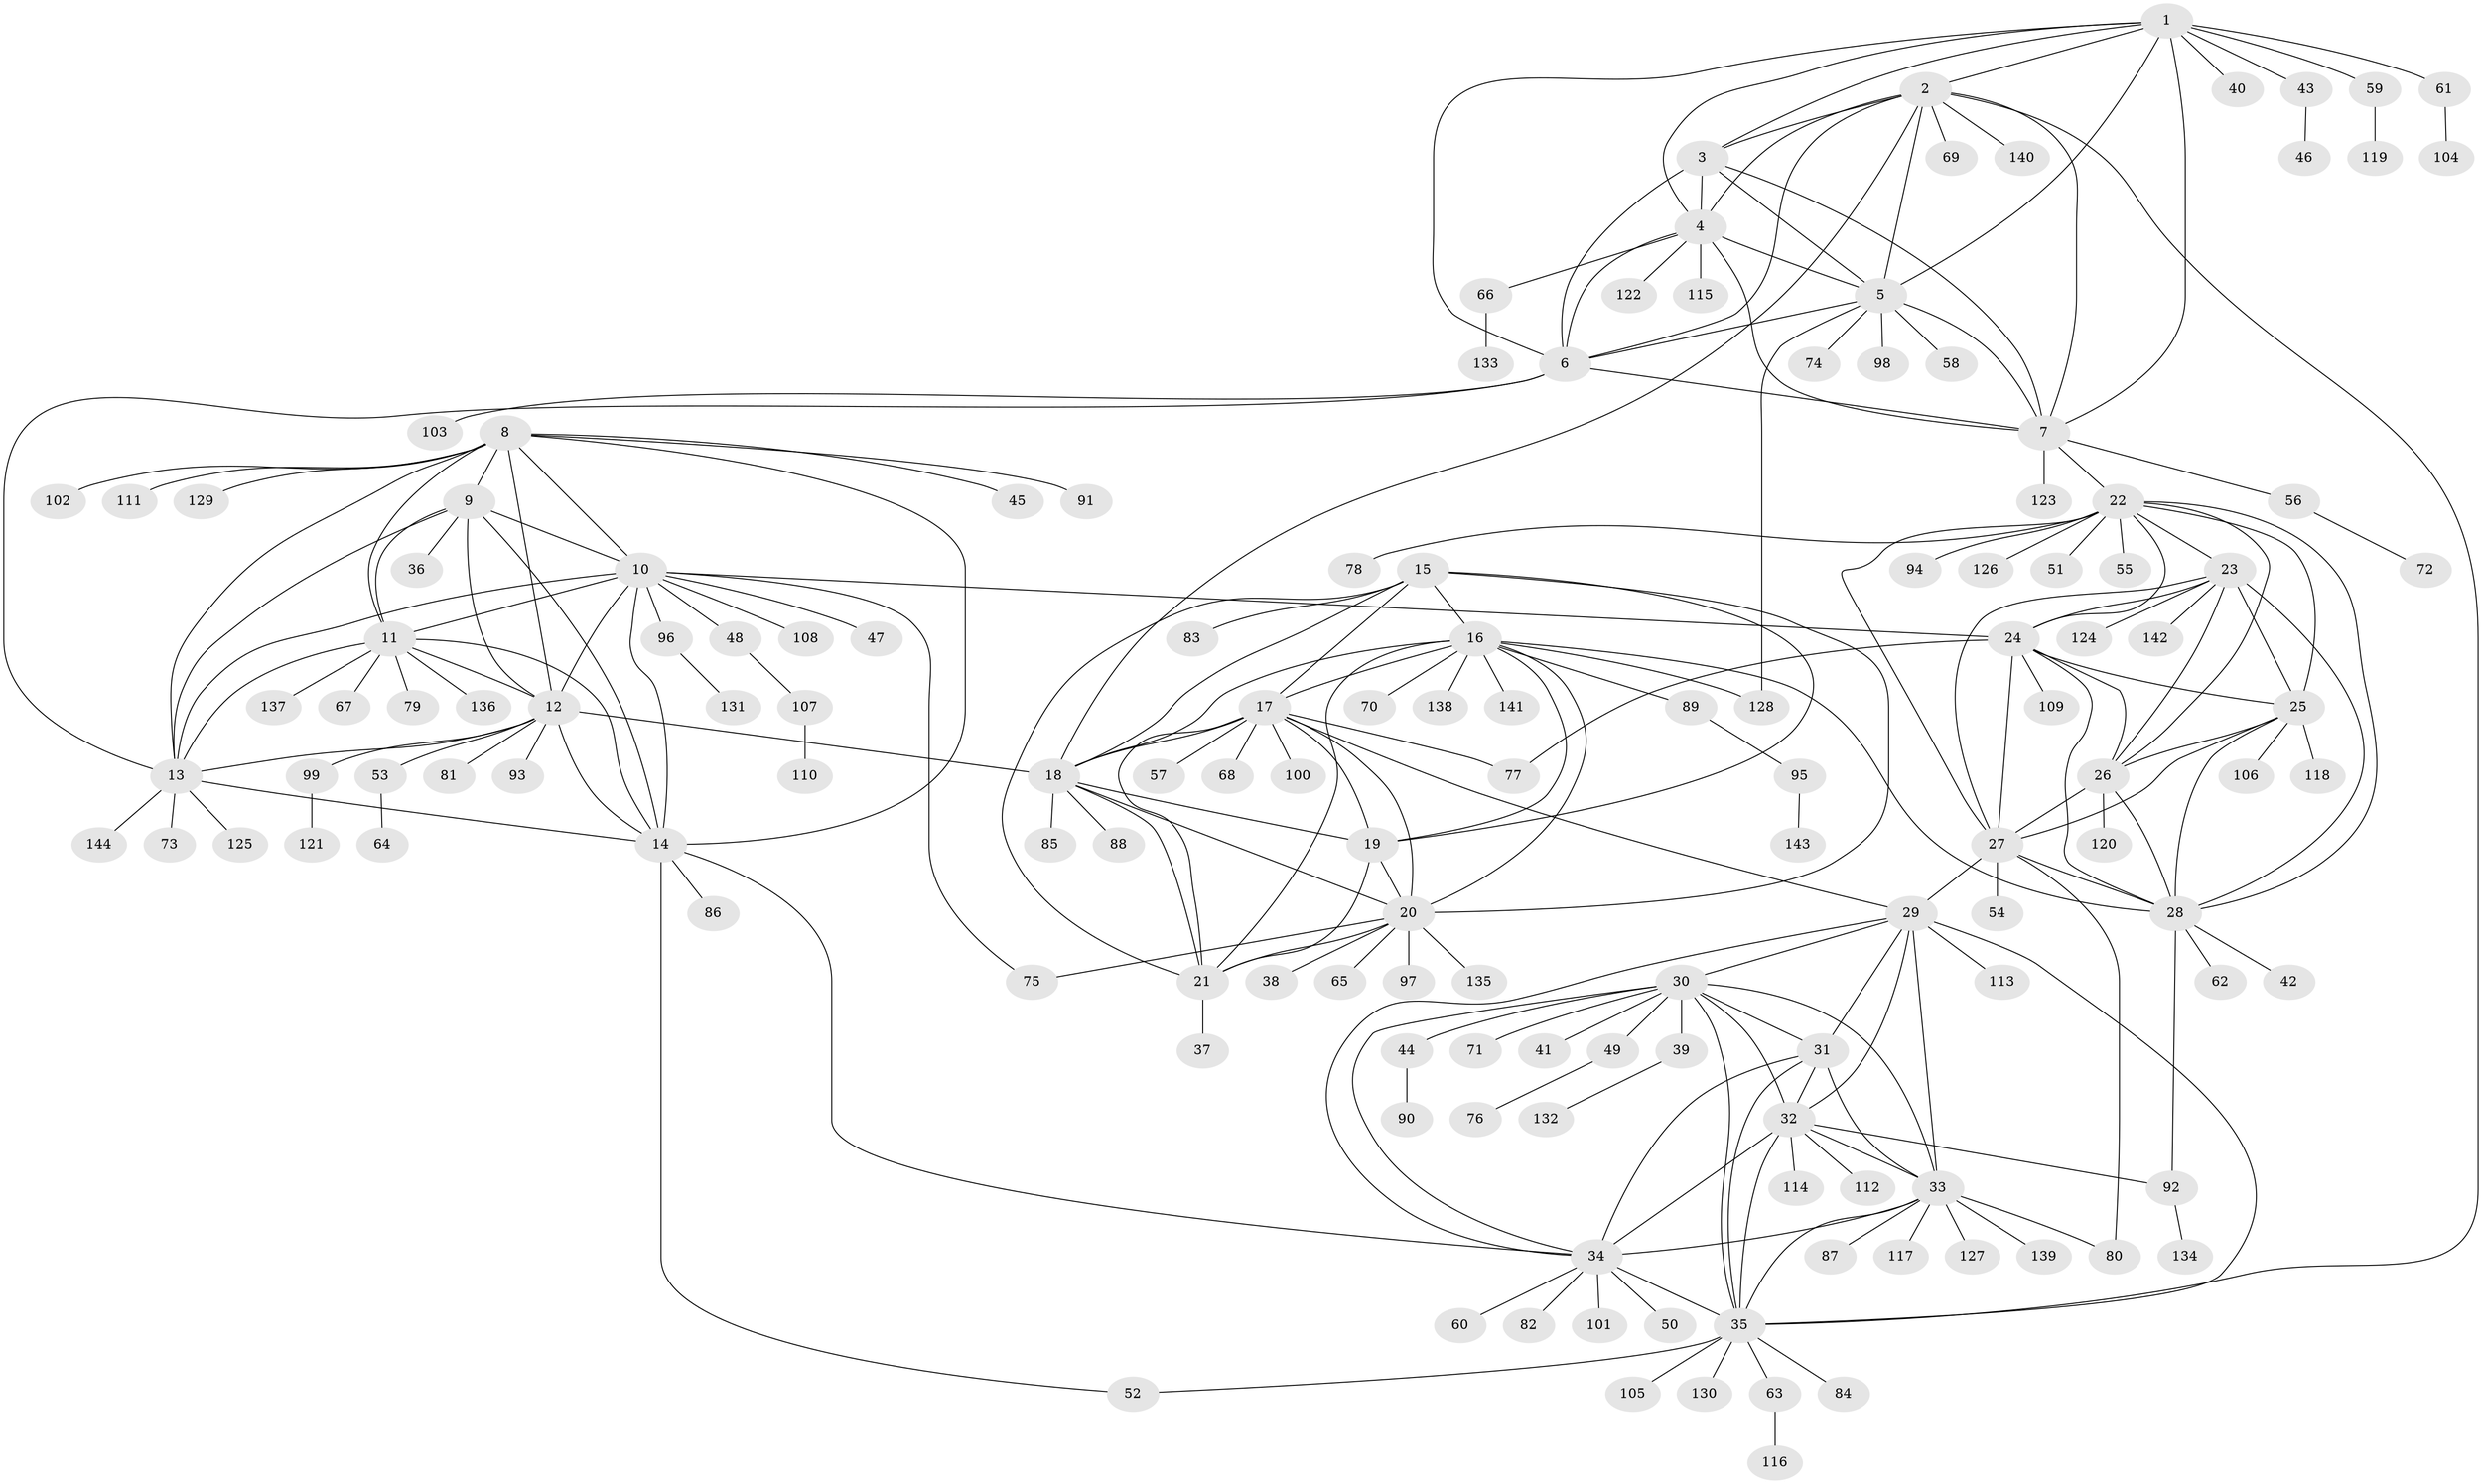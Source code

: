 // Generated by graph-tools (version 1.1) at 2025/11/02/27/25 16:11:37]
// undirected, 144 vertices, 230 edges
graph export_dot {
graph [start="1"]
  node [color=gray90,style=filled];
  1;
  2;
  3;
  4;
  5;
  6;
  7;
  8;
  9;
  10;
  11;
  12;
  13;
  14;
  15;
  16;
  17;
  18;
  19;
  20;
  21;
  22;
  23;
  24;
  25;
  26;
  27;
  28;
  29;
  30;
  31;
  32;
  33;
  34;
  35;
  36;
  37;
  38;
  39;
  40;
  41;
  42;
  43;
  44;
  45;
  46;
  47;
  48;
  49;
  50;
  51;
  52;
  53;
  54;
  55;
  56;
  57;
  58;
  59;
  60;
  61;
  62;
  63;
  64;
  65;
  66;
  67;
  68;
  69;
  70;
  71;
  72;
  73;
  74;
  75;
  76;
  77;
  78;
  79;
  80;
  81;
  82;
  83;
  84;
  85;
  86;
  87;
  88;
  89;
  90;
  91;
  92;
  93;
  94;
  95;
  96;
  97;
  98;
  99;
  100;
  101;
  102;
  103;
  104;
  105;
  106;
  107;
  108;
  109;
  110;
  111;
  112;
  113;
  114;
  115;
  116;
  117;
  118;
  119;
  120;
  121;
  122;
  123;
  124;
  125;
  126;
  127;
  128;
  129;
  130;
  131;
  132;
  133;
  134;
  135;
  136;
  137;
  138;
  139;
  140;
  141;
  142;
  143;
  144;
  1 -- 2;
  1 -- 3;
  1 -- 4;
  1 -- 5;
  1 -- 6;
  1 -- 7;
  1 -- 40;
  1 -- 43;
  1 -- 59;
  1 -- 61;
  2 -- 3;
  2 -- 4;
  2 -- 5;
  2 -- 6;
  2 -- 7;
  2 -- 18;
  2 -- 35;
  2 -- 69;
  2 -- 140;
  3 -- 4;
  3 -- 5;
  3 -- 6;
  3 -- 7;
  4 -- 5;
  4 -- 6;
  4 -- 7;
  4 -- 66;
  4 -- 115;
  4 -- 122;
  5 -- 6;
  5 -- 7;
  5 -- 58;
  5 -- 74;
  5 -- 98;
  5 -- 128;
  6 -- 7;
  6 -- 13;
  6 -- 103;
  7 -- 22;
  7 -- 56;
  7 -- 123;
  8 -- 9;
  8 -- 10;
  8 -- 11;
  8 -- 12;
  8 -- 13;
  8 -- 14;
  8 -- 45;
  8 -- 91;
  8 -- 102;
  8 -- 111;
  8 -- 129;
  9 -- 10;
  9 -- 11;
  9 -- 12;
  9 -- 13;
  9 -- 14;
  9 -- 36;
  10 -- 11;
  10 -- 12;
  10 -- 13;
  10 -- 14;
  10 -- 24;
  10 -- 47;
  10 -- 48;
  10 -- 75;
  10 -- 96;
  10 -- 108;
  11 -- 12;
  11 -- 13;
  11 -- 14;
  11 -- 67;
  11 -- 79;
  11 -- 136;
  11 -- 137;
  12 -- 13;
  12 -- 14;
  12 -- 18;
  12 -- 53;
  12 -- 81;
  12 -- 93;
  12 -- 99;
  13 -- 14;
  13 -- 73;
  13 -- 125;
  13 -- 144;
  14 -- 34;
  14 -- 52;
  14 -- 86;
  15 -- 16;
  15 -- 17;
  15 -- 18;
  15 -- 19;
  15 -- 20;
  15 -- 21;
  15 -- 83;
  16 -- 17;
  16 -- 18;
  16 -- 19;
  16 -- 20;
  16 -- 21;
  16 -- 28;
  16 -- 70;
  16 -- 89;
  16 -- 128;
  16 -- 138;
  16 -- 141;
  17 -- 18;
  17 -- 19;
  17 -- 20;
  17 -- 21;
  17 -- 29;
  17 -- 57;
  17 -- 68;
  17 -- 77;
  17 -- 100;
  18 -- 19;
  18 -- 20;
  18 -- 21;
  18 -- 85;
  18 -- 88;
  19 -- 20;
  19 -- 21;
  20 -- 21;
  20 -- 38;
  20 -- 65;
  20 -- 75;
  20 -- 97;
  20 -- 135;
  21 -- 37;
  22 -- 23;
  22 -- 24;
  22 -- 25;
  22 -- 26;
  22 -- 27;
  22 -- 28;
  22 -- 51;
  22 -- 55;
  22 -- 78;
  22 -- 94;
  22 -- 126;
  23 -- 24;
  23 -- 25;
  23 -- 26;
  23 -- 27;
  23 -- 28;
  23 -- 124;
  23 -- 142;
  24 -- 25;
  24 -- 26;
  24 -- 27;
  24 -- 28;
  24 -- 77;
  24 -- 109;
  25 -- 26;
  25 -- 27;
  25 -- 28;
  25 -- 106;
  25 -- 118;
  26 -- 27;
  26 -- 28;
  26 -- 120;
  27 -- 28;
  27 -- 29;
  27 -- 54;
  27 -- 80;
  28 -- 42;
  28 -- 62;
  28 -- 92;
  29 -- 30;
  29 -- 31;
  29 -- 32;
  29 -- 33;
  29 -- 34;
  29 -- 35;
  29 -- 113;
  30 -- 31;
  30 -- 32;
  30 -- 33;
  30 -- 34;
  30 -- 35;
  30 -- 39;
  30 -- 41;
  30 -- 44;
  30 -- 49;
  30 -- 71;
  31 -- 32;
  31 -- 33;
  31 -- 34;
  31 -- 35;
  32 -- 33;
  32 -- 34;
  32 -- 35;
  32 -- 92;
  32 -- 112;
  32 -- 114;
  33 -- 34;
  33 -- 35;
  33 -- 80;
  33 -- 87;
  33 -- 117;
  33 -- 127;
  33 -- 139;
  34 -- 35;
  34 -- 50;
  34 -- 60;
  34 -- 82;
  34 -- 101;
  35 -- 52;
  35 -- 63;
  35 -- 84;
  35 -- 105;
  35 -- 130;
  39 -- 132;
  43 -- 46;
  44 -- 90;
  48 -- 107;
  49 -- 76;
  53 -- 64;
  56 -- 72;
  59 -- 119;
  61 -- 104;
  63 -- 116;
  66 -- 133;
  89 -- 95;
  92 -- 134;
  95 -- 143;
  96 -- 131;
  99 -- 121;
  107 -- 110;
}
